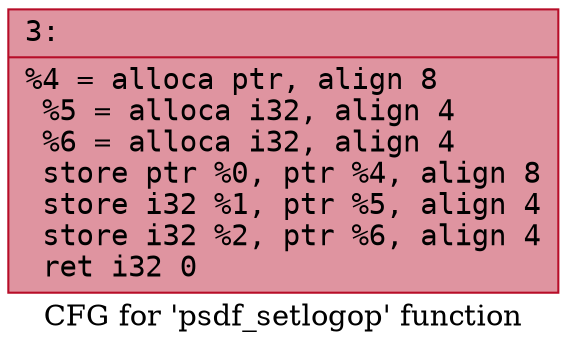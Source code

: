 digraph "CFG for 'psdf_setlogop' function" {
	label="CFG for 'psdf_setlogop' function";

	Node0x600002168c80 [shape=record,color="#b70d28ff", style=filled, fillcolor="#b70d2870" fontname="Courier",label="{3:\l|  %4 = alloca ptr, align 8\l  %5 = alloca i32, align 4\l  %6 = alloca i32, align 4\l  store ptr %0, ptr %4, align 8\l  store i32 %1, ptr %5, align 4\l  store i32 %2, ptr %6, align 4\l  ret i32 0\l}"];
}
